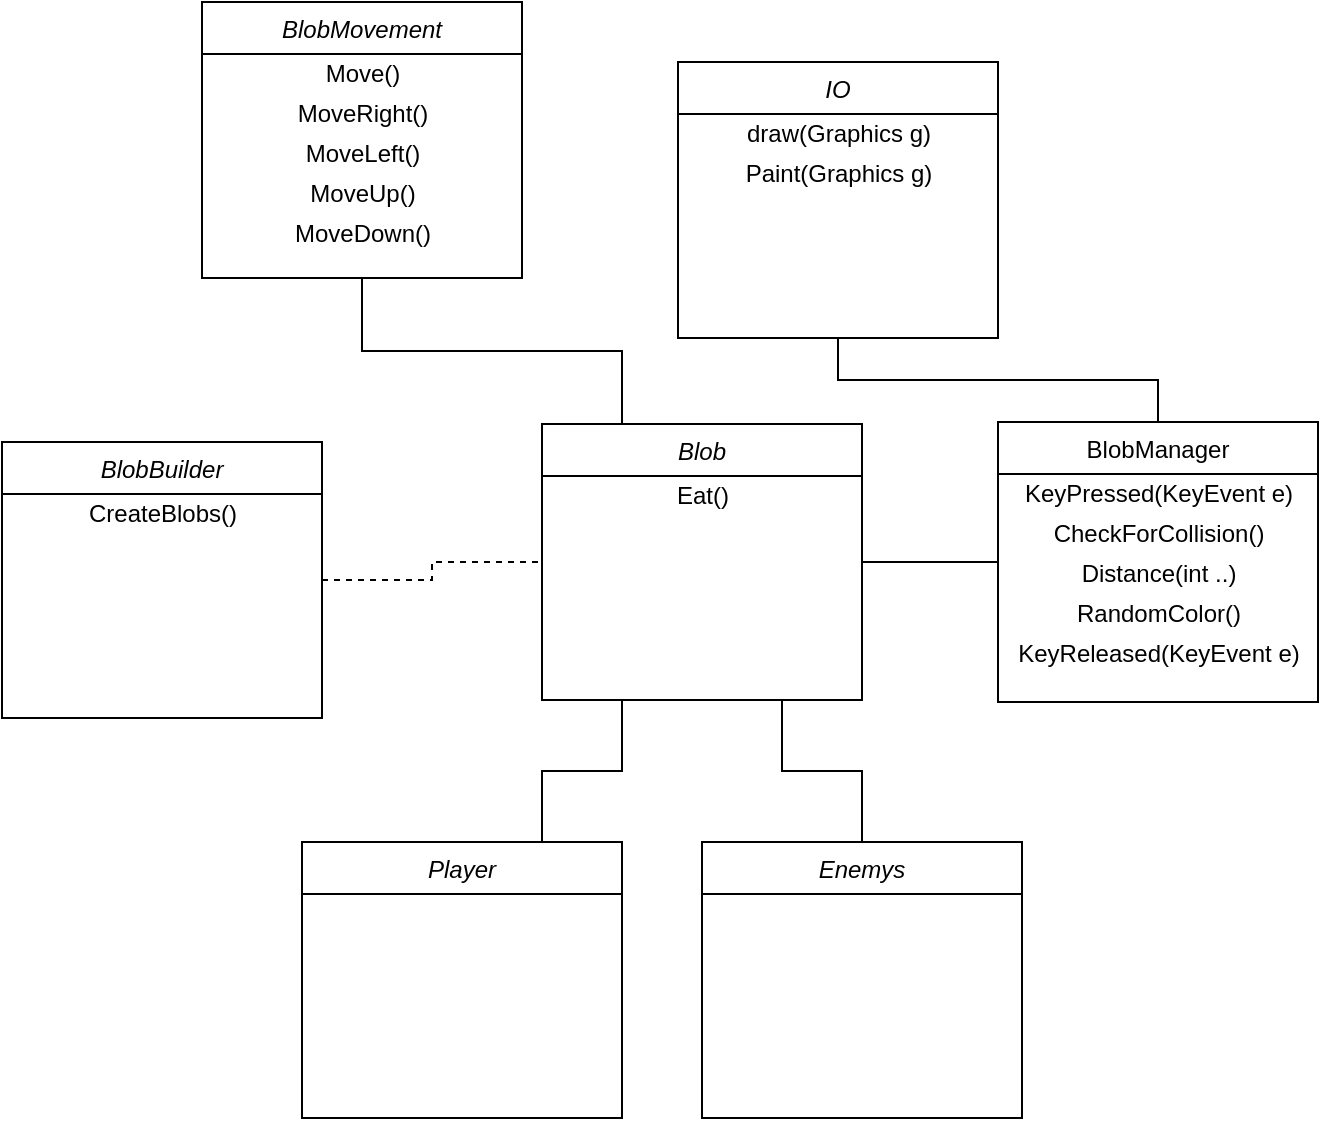 <mxfile version="14.6.13" type="device"><diagram id="C5RBs43oDa-KdzZeNtuy" name="Page-1"><mxGraphModel dx="1483" dy="2025" grid="1" gridSize="10" guides="1" tooltips="1" connect="1" arrows="1" fold="1" page="1" pageScale="1" pageWidth="827" pageHeight="1169" math="0" shadow="0"><root><mxCell id="WIyWlLk6GJQsqaUBKTNV-0"/><mxCell id="WIyWlLk6GJQsqaUBKTNV-1" parent="WIyWlLk6GJQsqaUBKTNV-0"/><mxCell id="KD3FALWxjP7bAfSHGLWQ-10" style="edgeStyle=orthogonalEdgeStyle;rounded=0;orthogonalLoop=1;jettySize=auto;html=1;exitX=1;exitY=0.5;exitDx=0;exitDy=0;entryX=0;entryY=0.5;entryDx=0;entryDy=0;endArrow=none;endFill=0;" edge="1" parent="WIyWlLk6GJQsqaUBKTNV-1" source="zkfFHV4jXpPFQw0GAbJ--0" target="zkfFHV4jXpPFQw0GAbJ--17"><mxGeometry relative="1" as="geometry"/></mxCell><mxCell id="zkfFHV4jXpPFQw0GAbJ--0" value="Blob" style="swimlane;fontStyle=2;align=center;verticalAlign=top;childLayout=stackLayout;horizontal=1;startSize=26;horizontalStack=0;resizeParent=1;resizeLast=0;collapsible=1;marginBottom=0;rounded=0;shadow=0;strokeWidth=1;" parent="WIyWlLk6GJQsqaUBKTNV-1" vertex="1"><mxGeometry x="280" y="121" width="160" height="138" as="geometry"><mxRectangle x="230" y="140" width="160" height="26" as="alternateBounds"/></mxGeometry></mxCell><mxCell id="KD3FALWxjP7bAfSHGLWQ-16" value="Eat()" style="text;html=1;align=center;verticalAlign=middle;resizable=0;points=[];autosize=1;strokeColor=none;" vertex="1" parent="zkfFHV4jXpPFQw0GAbJ--0"><mxGeometry y="26" width="160" height="20" as="geometry"/></mxCell><mxCell id="KD3FALWxjP7bAfSHGLWQ-11" style="edgeStyle=orthogonalEdgeStyle;rounded=0;orthogonalLoop=1;jettySize=auto;html=1;entryX=0.5;entryY=1;entryDx=0;entryDy=0;endArrow=none;endFill=0;" edge="1" parent="WIyWlLk6GJQsqaUBKTNV-1" source="zkfFHV4jXpPFQw0GAbJ--17" target="KD3FALWxjP7bAfSHGLWQ-3"><mxGeometry relative="1" as="geometry"/></mxCell><mxCell id="zkfFHV4jXpPFQw0GAbJ--17" value="BlobManager" style="swimlane;fontStyle=0;align=center;verticalAlign=top;childLayout=stackLayout;horizontal=1;startSize=26;horizontalStack=0;resizeParent=1;resizeLast=0;collapsible=1;marginBottom=0;rounded=0;shadow=0;strokeWidth=1;" parent="WIyWlLk6GJQsqaUBKTNV-1" vertex="1"><mxGeometry x="508" y="120" width="160" height="140" as="geometry"><mxRectangle x="550" y="140" width="160" height="26" as="alternateBounds"/></mxGeometry></mxCell><mxCell id="KD3FALWxjP7bAfSHGLWQ-24" value="KeyPressed(KeyEvent e)" style="text;html=1;align=center;verticalAlign=middle;resizable=0;points=[];autosize=1;strokeColor=none;" vertex="1" parent="zkfFHV4jXpPFQw0GAbJ--17"><mxGeometry y="26" width="160" height="20" as="geometry"/></mxCell><mxCell id="KD3FALWxjP7bAfSHGLWQ-25" value="CheckForCollision()" style="text;html=1;align=center;verticalAlign=middle;resizable=0;points=[];autosize=1;strokeColor=none;" vertex="1" parent="zkfFHV4jXpPFQw0GAbJ--17"><mxGeometry y="46" width="160" height="20" as="geometry"/></mxCell><mxCell id="KD3FALWxjP7bAfSHGLWQ-27" value="Distance(int ..)" style="text;html=1;align=center;verticalAlign=middle;resizable=0;points=[];autosize=1;strokeColor=none;" vertex="1" parent="zkfFHV4jXpPFQw0GAbJ--17"><mxGeometry y="66" width="160" height="20" as="geometry"/></mxCell><mxCell id="KD3FALWxjP7bAfSHGLWQ-29" value="RandomColor()" style="text;html=1;align=center;verticalAlign=middle;resizable=0;points=[];autosize=1;strokeColor=none;" vertex="1" parent="zkfFHV4jXpPFQw0GAbJ--17"><mxGeometry y="86" width="160" height="20" as="geometry"/></mxCell><mxCell id="KD3FALWxjP7bAfSHGLWQ-31" value="KeyReleased(KeyEvent e)" style="text;html=1;align=center;verticalAlign=middle;resizable=0;points=[];autosize=1;strokeColor=none;" vertex="1" parent="zkfFHV4jXpPFQw0GAbJ--17"><mxGeometry y="106" width="160" height="20" as="geometry"/></mxCell><mxCell id="KD3FALWxjP7bAfSHGLWQ-36" style="edgeStyle=orthogonalEdgeStyle;rounded=0;orthogonalLoop=1;jettySize=auto;html=1;exitX=0.5;exitY=1;exitDx=0;exitDy=0;entryX=0.25;entryY=0;entryDx=0;entryDy=0;endArrow=none;endFill=0;" edge="1" parent="WIyWlLk6GJQsqaUBKTNV-1" source="KD3FALWxjP7bAfSHGLWQ-0" target="zkfFHV4jXpPFQw0GAbJ--0"><mxGeometry relative="1" as="geometry"/></mxCell><mxCell id="KD3FALWxjP7bAfSHGLWQ-0" value="BlobMovement" style="swimlane;fontStyle=2;align=center;verticalAlign=top;childLayout=stackLayout;horizontal=1;startSize=26;horizontalStack=0;resizeParent=1;resizeLast=0;collapsible=1;marginBottom=0;rounded=0;shadow=0;strokeWidth=1;" vertex="1" parent="WIyWlLk6GJQsqaUBKTNV-1"><mxGeometry x="110" y="-90" width="160" height="138" as="geometry"><mxRectangle x="230" y="140" width="160" height="26" as="alternateBounds"/></mxGeometry></mxCell><mxCell id="KD3FALWxjP7bAfSHGLWQ-15" value="Move()" style="text;html=1;align=center;verticalAlign=middle;resizable=0;points=[];autosize=1;strokeColor=none;" vertex="1" parent="KD3FALWxjP7bAfSHGLWQ-0"><mxGeometry y="26" width="160" height="20" as="geometry"/></mxCell><mxCell id="KD3FALWxjP7bAfSHGLWQ-17" value="MoveRight()" style="text;html=1;align=center;verticalAlign=middle;resizable=0;points=[];autosize=1;strokeColor=none;" vertex="1" parent="KD3FALWxjP7bAfSHGLWQ-0"><mxGeometry y="46" width="160" height="20" as="geometry"/></mxCell><mxCell id="KD3FALWxjP7bAfSHGLWQ-21" value="MoveLeft()" style="text;html=1;align=center;verticalAlign=middle;resizable=0;points=[];autosize=1;strokeColor=none;" vertex="1" parent="KD3FALWxjP7bAfSHGLWQ-0"><mxGeometry y="66" width="160" height="20" as="geometry"/></mxCell><mxCell id="KD3FALWxjP7bAfSHGLWQ-22" value="MoveUp()" style="text;html=1;align=center;verticalAlign=middle;resizable=0;points=[];autosize=1;strokeColor=none;" vertex="1" parent="KD3FALWxjP7bAfSHGLWQ-0"><mxGeometry y="86" width="160" height="20" as="geometry"/></mxCell><mxCell id="KD3FALWxjP7bAfSHGLWQ-23" value="MoveDown()" style="text;html=1;align=center;verticalAlign=middle;resizable=0;points=[];autosize=1;strokeColor=none;" vertex="1" parent="KD3FALWxjP7bAfSHGLWQ-0"><mxGeometry y="106" width="160" height="20" as="geometry"/></mxCell><mxCell id="KD3FALWxjP7bAfSHGLWQ-38" style="edgeStyle=orthogonalEdgeStyle;rounded=0;orthogonalLoop=1;jettySize=auto;html=1;exitX=0.75;exitY=0;exitDx=0;exitDy=0;entryX=0.25;entryY=1;entryDx=0;entryDy=0;endArrow=none;endFill=0;" edge="1" parent="WIyWlLk6GJQsqaUBKTNV-1" source="KD3FALWxjP7bAfSHGLWQ-1" target="zkfFHV4jXpPFQw0GAbJ--0"><mxGeometry relative="1" as="geometry"/></mxCell><mxCell id="KD3FALWxjP7bAfSHGLWQ-1" value="Player" style="swimlane;fontStyle=2;align=center;verticalAlign=top;childLayout=stackLayout;horizontal=1;startSize=26;horizontalStack=0;resizeParent=1;resizeLast=0;collapsible=1;marginBottom=0;rounded=0;shadow=0;strokeWidth=1;" vertex="1" parent="WIyWlLk6GJQsqaUBKTNV-1"><mxGeometry x="160" y="330" width="160" height="138" as="geometry"><mxRectangle x="230" y="140" width="160" height="26" as="alternateBounds"/></mxGeometry></mxCell><mxCell id="KD3FALWxjP7bAfSHGLWQ-3" value="IO" style="swimlane;fontStyle=2;align=center;verticalAlign=top;childLayout=stackLayout;horizontal=1;startSize=26;horizontalStack=0;resizeParent=1;resizeLast=0;collapsible=1;marginBottom=0;rounded=0;shadow=0;strokeWidth=1;" vertex="1" parent="WIyWlLk6GJQsqaUBKTNV-1"><mxGeometry x="348" y="-60" width="160" height="138" as="geometry"><mxRectangle x="230" y="140" width="160" height="26" as="alternateBounds"/></mxGeometry></mxCell><mxCell id="KD3FALWxjP7bAfSHGLWQ-13" value="draw(Graphics g)" style="text;html=1;align=center;verticalAlign=middle;resizable=0;points=[];autosize=1;strokeColor=none;" vertex="1" parent="KD3FALWxjP7bAfSHGLWQ-3"><mxGeometry y="26" width="160" height="20" as="geometry"/></mxCell><mxCell id="KD3FALWxjP7bAfSHGLWQ-30" value="Paint(Graphics g)" style="text;html=1;align=center;verticalAlign=middle;resizable=0;points=[];autosize=1;strokeColor=none;" vertex="1" parent="KD3FALWxjP7bAfSHGLWQ-3"><mxGeometry y="46" width="160" height="20" as="geometry"/></mxCell><mxCell id="KD3FALWxjP7bAfSHGLWQ-35" style="edgeStyle=orthogonalEdgeStyle;rounded=0;orthogonalLoop=1;jettySize=auto;html=1;exitX=1;exitY=0.5;exitDx=0;exitDy=0;entryX=0;entryY=0.5;entryDx=0;entryDy=0;endArrow=none;endFill=0;dashed=1;" edge="1" parent="WIyWlLk6GJQsqaUBKTNV-1" source="KD3FALWxjP7bAfSHGLWQ-7" target="zkfFHV4jXpPFQw0GAbJ--0"><mxGeometry relative="1" as="geometry"/></mxCell><mxCell id="KD3FALWxjP7bAfSHGLWQ-7" value="BlobBuilder" style="swimlane;fontStyle=2;align=center;verticalAlign=top;childLayout=stackLayout;horizontal=1;startSize=26;horizontalStack=0;resizeParent=1;resizeLast=0;collapsible=1;marginBottom=0;rounded=0;shadow=0;strokeWidth=1;" vertex="1" parent="WIyWlLk6GJQsqaUBKTNV-1"><mxGeometry x="10" y="130" width="160" height="138" as="geometry"><mxRectangle x="230" y="140" width="160" height="26" as="alternateBounds"/></mxGeometry></mxCell><mxCell id="KD3FALWxjP7bAfSHGLWQ-33" value="CreateBlobs()" style="text;html=1;align=center;verticalAlign=middle;resizable=0;points=[];autosize=1;strokeColor=none;" vertex="1" parent="KD3FALWxjP7bAfSHGLWQ-7"><mxGeometry y="26" width="160" height="20" as="geometry"/></mxCell><mxCell id="KD3FALWxjP7bAfSHGLWQ-37" style="edgeStyle=orthogonalEdgeStyle;rounded=0;orthogonalLoop=1;jettySize=auto;html=1;exitX=0.5;exitY=0;exitDx=0;exitDy=0;entryX=0.75;entryY=1;entryDx=0;entryDy=0;endArrow=none;endFill=0;" edge="1" parent="WIyWlLk6GJQsqaUBKTNV-1" source="KD3FALWxjP7bAfSHGLWQ-2" target="zkfFHV4jXpPFQw0GAbJ--0"><mxGeometry relative="1" as="geometry"/></mxCell><mxCell id="KD3FALWxjP7bAfSHGLWQ-2" value="Enemys" style="swimlane;fontStyle=2;align=center;verticalAlign=top;childLayout=stackLayout;horizontal=1;startSize=26;horizontalStack=0;resizeParent=1;resizeLast=0;collapsible=1;marginBottom=0;rounded=0;shadow=0;strokeWidth=1;" vertex="1" parent="WIyWlLk6GJQsqaUBKTNV-1"><mxGeometry x="360" y="330" width="160" height="138" as="geometry"><mxRectangle x="230" y="140" width="160" height="26" as="alternateBounds"/></mxGeometry></mxCell></root></mxGraphModel></diagram></mxfile>